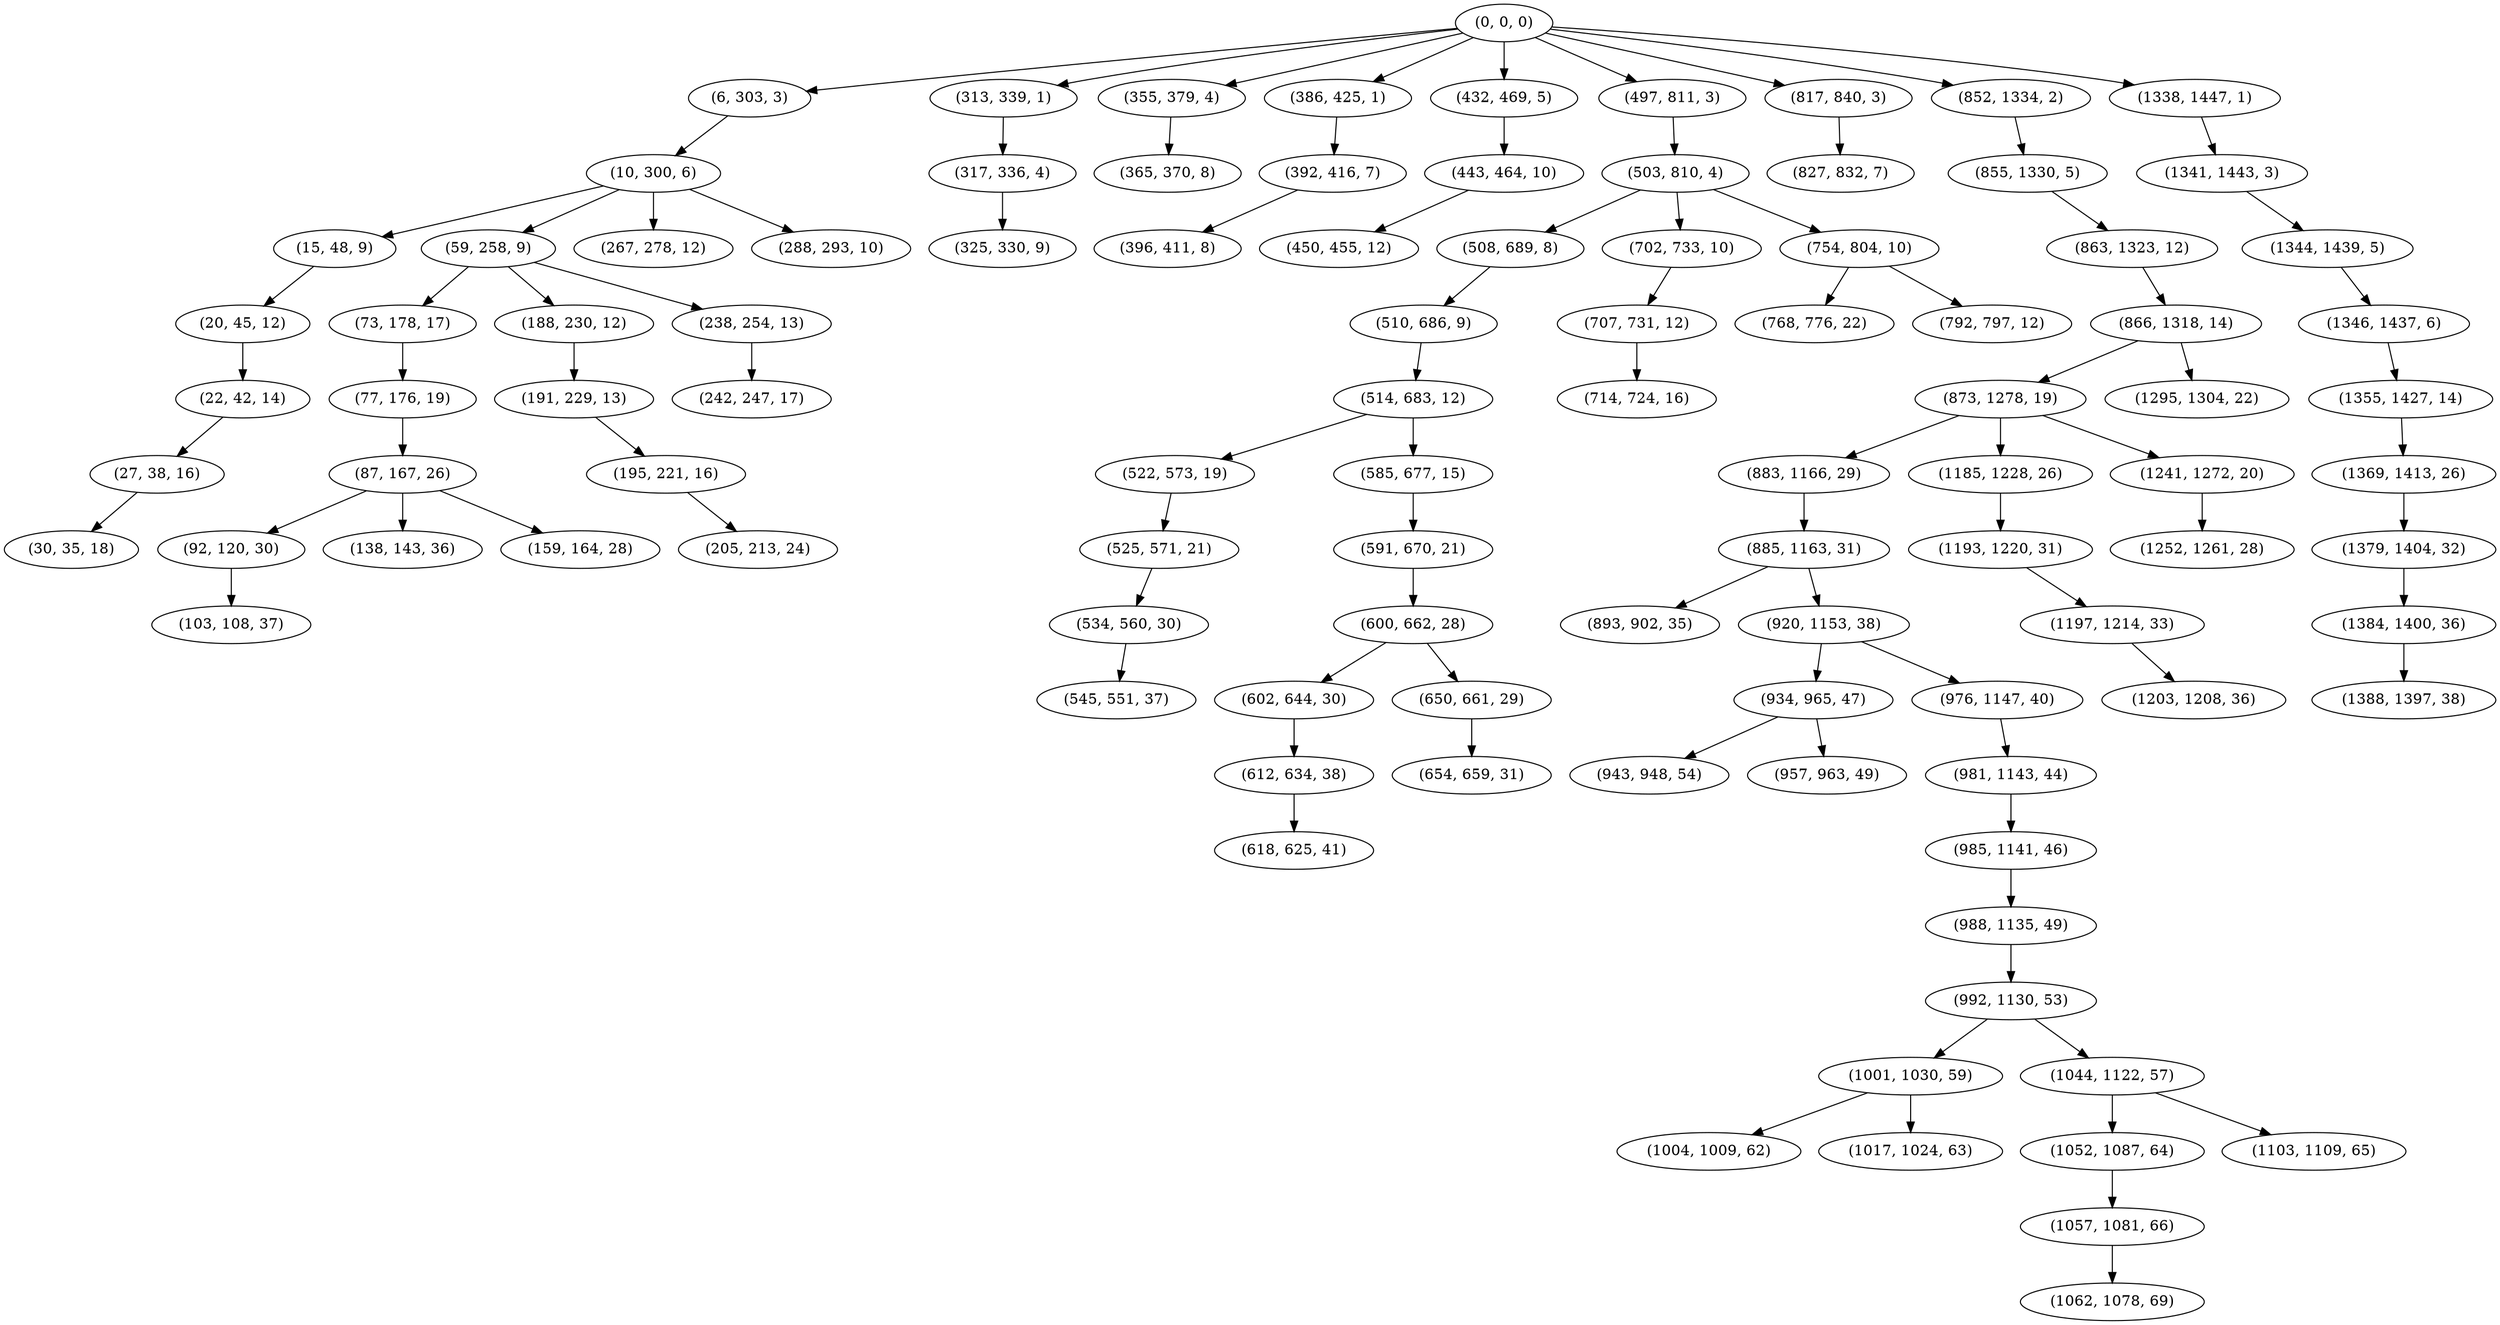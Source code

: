digraph tree {
    "(0, 0, 0)";
    "(6, 303, 3)";
    "(10, 300, 6)";
    "(15, 48, 9)";
    "(20, 45, 12)";
    "(22, 42, 14)";
    "(27, 38, 16)";
    "(30, 35, 18)";
    "(59, 258, 9)";
    "(73, 178, 17)";
    "(77, 176, 19)";
    "(87, 167, 26)";
    "(92, 120, 30)";
    "(103, 108, 37)";
    "(138, 143, 36)";
    "(159, 164, 28)";
    "(188, 230, 12)";
    "(191, 229, 13)";
    "(195, 221, 16)";
    "(205, 213, 24)";
    "(238, 254, 13)";
    "(242, 247, 17)";
    "(267, 278, 12)";
    "(288, 293, 10)";
    "(313, 339, 1)";
    "(317, 336, 4)";
    "(325, 330, 9)";
    "(355, 379, 4)";
    "(365, 370, 8)";
    "(386, 425, 1)";
    "(392, 416, 7)";
    "(396, 411, 8)";
    "(432, 469, 5)";
    "(443, 464, 10)";
    "(450, 455, 12)";
    "(497, 811, 3)";
    "(503, 810, 4)";
    "(508, 689, 8)";
    "(510, 686, 9)";
    "(514, 683, 12)";
    "(522, 573, 19)";
    "(525, 571, 21)";
    "(534, 560, 30)";
    "(545, 551, 37)";
    "(585, 677, 15)";
    "(591, 670, 21)";
    "(600, 662, 28)";
    "(602, 644, 30)";
    "(612, 634, 38)";
    "(618, 625, 41)";
    "(650, 661, 29)";
    "(654, 659, 31)";
    "(702, 733, 10)";
    "(707, 731, 12)";
    "(714, 724, 16)";
    "(754, 804, 10)";
    "(768, 776, 22)";
    "(792, 797, 12)";
    "(817, 840, 3)";
    "(827, 832, 7)";
    "(852, 1334, 2)";
    "(855, 1330, 5)";
    "(863, 1323, 12)";
    "(866, 1318, 14)";
    "(873, 1278, 19)";
    "(883, 1166, 29)";
    "(885, 1163, 31)";
    "(893, 902, 35)";
    "(920, 1153, 38)";
    "(934, 965, 47)";
    "(943, 948, 54)";
    "(957, 963, 49)";
    "(976, 1147, 40)";
    "(981, 1143, 44)";
    "(985, 1141, 46)";
    "(988, 1135, 49)";
    "(992, 1130, 53)";
    "(1001, 1030, 59)";
    "(1004, 1009, 62)";
    "(1017, 1024, 63)";
    "(1044, 1122, 57)";
    "(1052, 1087, 64)";
    "(1057, 1081, 66)";
    "(1062, 1078, 69)";
    "(1103, 1109, 65)";
    "(1185, 1228, 26)";
    "(1193, 1220, 31)";
    "(1197, 1214, 33)";
    "(1203, 1208, 36)";
    "(1241, 1272, 20)";
    "(1252, 1261, 28)";
    "(1295, 1304, 22)";
    "(1338, 1447, 1)";
    "(1341, 1443, 3)";
    "(1344, 1439, 5)";
    "(1346, 1437, 6)";
    "(1355, 1427, 14)";
    "(1369, 1413, 26)";
    "(1379, 1404, 32)";
    "(1384, 1400, 36)";
    "(1388, 1397, 38)";
    "(0, 0, 0)" -> "(6, 303, 3)";
    "(0, 0, 0)" -> "(313, 339, 1)";
    "(0, 0, 0)" -> "(355, 379, 4)";
    "(0, 0, 0)" -> "(386, 425, 1)";
    "(0, 0, 0)" -> "(432, 469, 5)";
    "(0, 0, 0)" -> "(497, 811, 3)";
    "(0, 0, 0)" -> "(817, 840, 3)";
    "(0, 0, 0)" -> "(852, 1334, 2)";
    "(0, 0, 0)" -> "(1338, 1447, 1)";
    "(6, 303, 3)" -> "(10, 300, 6)";
    "(10, 300, 6)" -> "(15, 48, 9)";
    "(10, 300, 6)" -> "(59, 258, 9)";
    "(10, 300, 6)" -> "(267, 278, 12)";
    "(10, 300, 6)" -> "(288, 293, 10)";
    "(15, 48, 9)" -> "(20, 45, 12)";
    "(20, 45, 12)" -> "(22, 42, 14)";
    "(22, 42, 14)" -> "(27, 38, 16)";
    "(27, 38, 16)" -> "(30, 35, 18)";
    "(59, 258, 9)" -> "(73, 178, 17)";
    "(59, 258, 9)" -> "(188, 230, 12)";
    "(59, 258, 9)" -> "(238, 254, 13)";
    "(73, 178, 17)" -> "(77, 176, 19)";
    "(77, 176, 19)" -> "(87, 167, 26)";
    "(87, 167, 26)" -> "(92, 120, 30)";
    "(87, 167, 26)" -> "(138, 143, 36)";
    "(87, 167, 26)" -> "(159, 164, 28)";
    "(92, 120, 30)" -> "(103, 108, 37)";
    "(188, 230, 12)" -> "(191, 229, 13)";
    "(191, 229, 13)" -> "(195, 221, 16)";
    "(195, 221, 16)" -> "(205, 213, 24)";
    "(238, 254, 13)" -> "(242, 247, 17)";
    "(313, 339, 1)" -> "(317, 336, 4)";
    "(317, 336, 4)" -> "(325, 330, 9)";
    "(355, 379, 4)" -> "(365, 370, 8)";
    "(386, 425, 1)" -> "(392, 416, 7)";
    "(392, 416, 7)" -> "(396, 411, 8)";
    "(432, 469, 5)" -> "(443, 464, 10)";
    "(443, 464, 10)" -> "(450, 455, 12)";
    "(497, 811, 3)" -> "(503, 810, 4)";
    "(503, 810, 4)" -> "(508, 689, 8)";
    "(503, 810, 4)" -> "(702, 733, 10)";
    "(503, 810, 4)" -> "(754, 804, 10)";
    "(508, 689, 8)" -> "(510, 686, 9)";
    "(510, 686, 9)" -> "(514, 683, 12)";
    "(514, 683, 12)" -> "(522, 573, 19)";
    "(514, 683, 12)" -> "(585, 677, 15)";
    "(522, 573, 19)" -> "(525, 571, 21)";
    "(525, 571, 21)" -> "(534, 560, 30)";
    "(534, 560, 30)" -> "(545, 551, 37)";
    "(585, 677, 15)" -> "(591, 670, 21)";
    "(591, 670, 21)" -> "(600, 662, 28)";
    "(600, 662, 28)" -> "(602, 644, 30)";
    "(600, 662, 28)" -> "(650, 661, 29)";
    "(602, 644, 30)" -> "(612, 634, 38)";
    "(612, 634, 38)" -> "(618, 625, 41)";
    "(650, 661, 29)" -> "(654, 659, 31)";
    "(702, 733, 10)" -> "(707, 731, 12)";
    "(707, 731, 12)" -> "(714, 724, 16)";
    "(754, 804, 10)" -> "(768, 776, 22)";
    "(754, 804, 10)" -> "(792, 797, 12)";
    "(817, 840, 3)" -> "(827, 832, 7)";
    "(852, 1334, 2)" -> "(855, 1330, 5)";
    "(855, 1330, 5)" -> "(863, 1323, 12)";
    "(863, 1323, 12)" -> "(866, 1318, 14)";
    "(866, 1318, 14)" -> "(873, 1278, 19)";
    "(866, 1318, 14)" -> "(1295, 1304, 22)";
    "(873, 1278, 19)" -> "(883, 1166, 29)";
    "(873, 1278, 19)" -> "(1185, 1228, 26)";
    "(873, 1278, 19)" -> "(1241, 1272, 20)";
    "(883, 1166, 29)" -> "(885, 1163, 31)";
    "(885, 1163, 31)" -> "(893, 902, 35)";
    "(885, 1163, 31)" -> "(920, 1153, 38)";
    "(920, 1153, 38)" -> "(934, 965, 47)";
    "(920, 1153, 38)" -> "(976, 1147, 40)";
    "(934, 965, 47)" -> "(943, 948, 54)";
    "(934, 965, 47)" -> "(957, 963, 49)";
    "(976, 1147, 40)" -> "(981, 1143, 44)";
    "(981, 1143, 44)" -> "(985, 1141, 46)";
    "(985, 1141, 46)" -> "(988, 1135, 49)";
    "(988, 1135, 49)" -> "(992, 1130, 53)";
    "(992, 1130, 53)" -> "(1001, 1030, 59)";
    "(992, 1130, 53)" -> "(1044, 1122, 57)";
    "(1001, 1030, 59)" -> "(1004, 1009, 62)";
    "(1001, 1030, 59)" -> "(1017, 1024, 63)";
    "(1044, 1122, 57)" -> "(1052, 1087, 64)";
    "(1044, 1122, 57)" -> "(1103, 1109, 65)";
    "(1052, 1087, 64)" -> "(1057, 1081, 66)";
    "(1057, 1081, 66)" -> "(1062, 1078, 69)";
    "(1185, 1228, 26)" -> "(1193, 1220, 31)";
    "(1193, 1220, 31)" -> "(1197, 1214, 33)";
    "(1197, 1214, 33)" -> "(1203, 1208, 36)";
    "(1241, 1272, 20)" -> "(1252, 1261, 28)";
    "(1338, 1447, 1)" -> "(1341, 1443, 3)";
    "(1341, 1443, 3)" -> "(1344, 1439, 5)";
    "(1344, 1439, 5)" -> "(1346, 1437, 6)";
    "(1346, 1437, 6)" -> "(1355, 1427, 14)";
    "(1355, 1427, 14)" -> "(1369, 1413, 26)";
    "(1369, 1413, 26)" -> "(1379, 1404, 32)";
    "(1379, 1404, 32)" -> "(1384, 1400, 36)";
    "(1384, 1400, 36)" -> "(1388, 1397, 38)";
}
